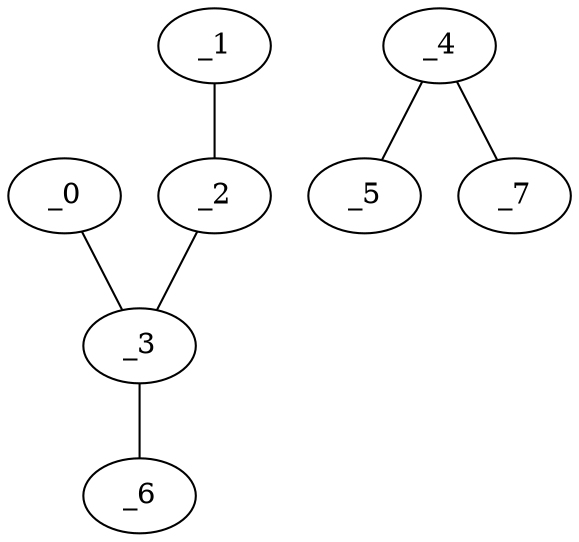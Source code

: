 graph EP1_0028 {
	_0	 [x="2.52343",
		y="2.18498"];
	_3	 [x="0.73",
		y="2.73"];
	_0 -- _3;
	_1	 [x="2.27504",
		y="0.348234"];
	_2	 [x="1.12737",
		y="0.303045"];
	_1 -- _2;
	_2 -- _3;
	_6	 [x="2.14288",
		y="1.5279"];
	_3 -- _6;
	_4	 [x="0.6",
		y="1.74"];
	_5	 [x="1.46706",
		y="2.09601"];
	_4 -- _5;
	_7	 [x="0.20489",
		y="1.12869"];
	_4 -- _7;
}
